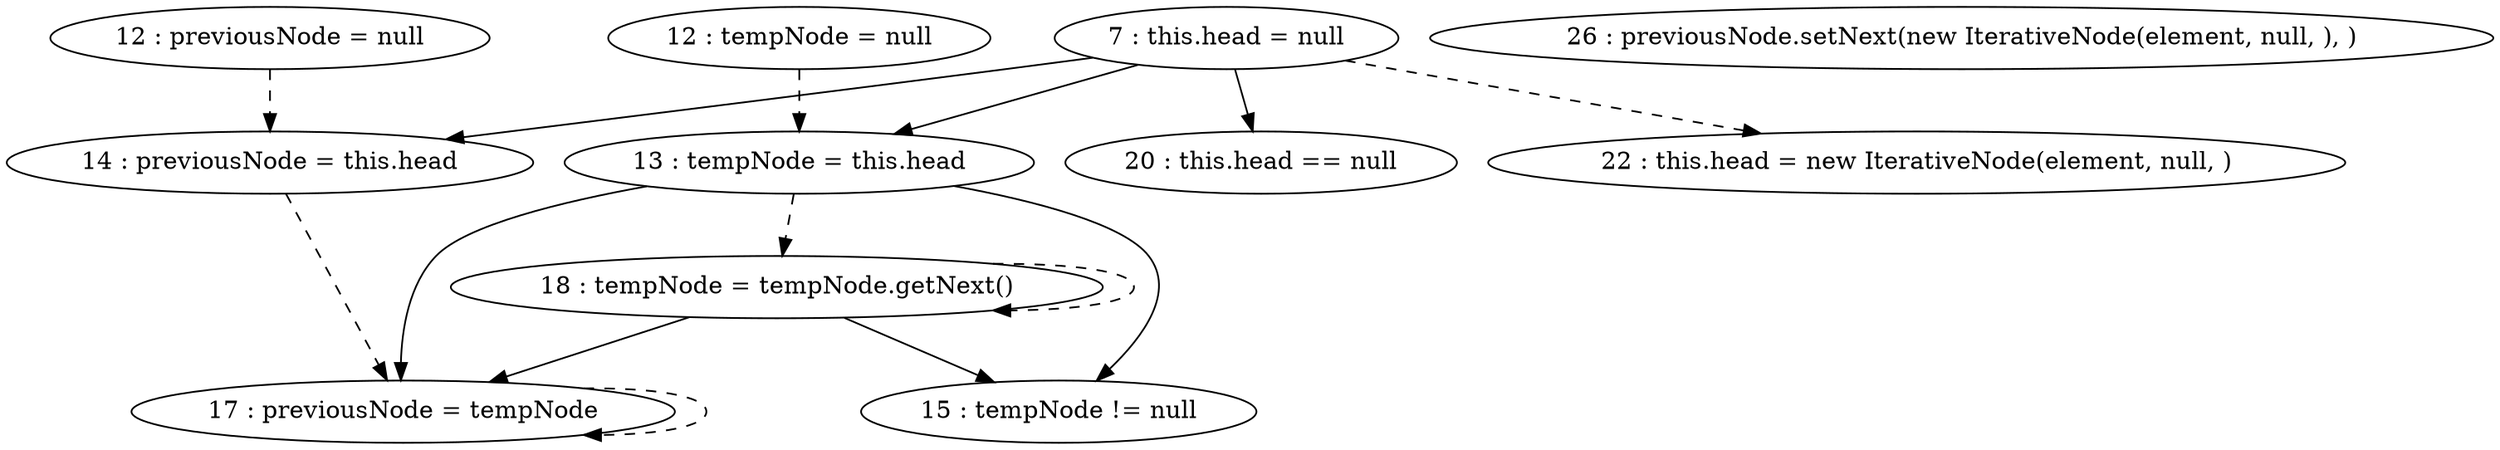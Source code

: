 digraph G {
"7 : this.head = null"
"7 : this.head = null" -> "13 : tempNode = this.head"
"7 : this.head = null" -> "14 : previousNode = this.head"
"7 : this.head = null" -> "20 : this.head == null"
"7 : this.head = null" -> "22 : this.head = new IterativeNode(element, null, )" [style=dashed]
"12 : tempNode = null"
"12 : tempNode = null" -> "13 : tempNode = this.head" [style=dashed]
"12 : previousNode = null"
"12 : previousNode = null" -> "14 : previousNode = this.head" [style=dashed]
"13 : tempNode = this.head"
"13 : tempNode = this.head" -> "17 : previousNode = tempNode"
"13 : tempNode = this.head" -> "15 : tempNode != null"
"13 : tempNode = this.head" -> "18 : tempNode = tempNode.getNext()" [style=dashed]
"14 : previousNode = this.head"
"14 : previousNode = this.head" -> "17 : previousNode = tempNode" [style=dashed]
"15 : tempNode != null"
"17 : previousNode = tempNode"
"17 : previousNode = tempNode" -> "17 : previousNode = tempNode" [style=dashed]
"18 : tempNode = tempNode.getNext()"
"18 : tempNode = tempNode.getNext()" -> "17 : previousNode = tempNode"
"18 : tempNode = tempNode.getNext()" -> "15 : tempNode != null"
"18 : tempNode = tempNode.getNext()" -> "18 : tempNode = tempNode.getNext()" [style=dashed]
"15 : tempNode != null"
"20 : this.head == null"
"22 : this.head = new IterativeNode(element, null, )"
"26 : previousNode.setNext(new IterativeNode(element, null, ), )"
}